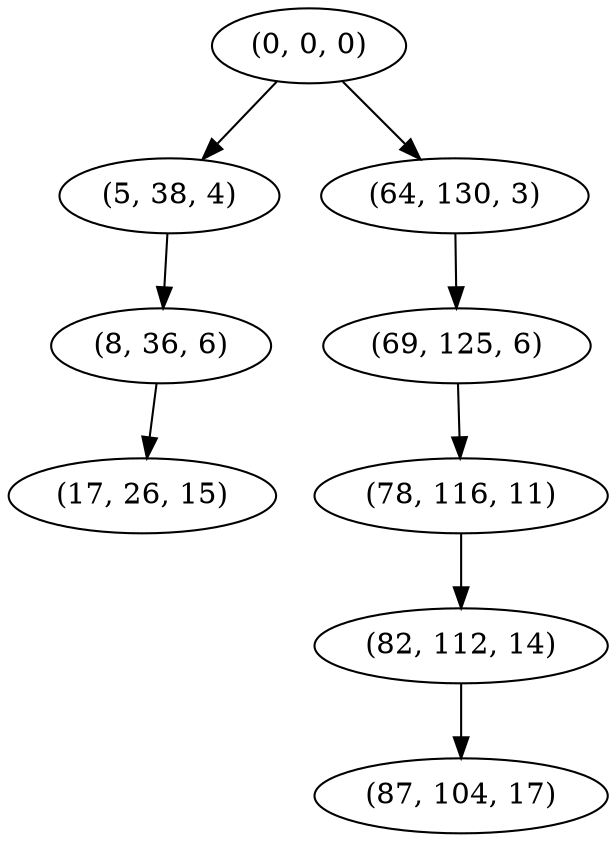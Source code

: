 digraph tree {
    "(0, 0, 0)";
    "(5, 38, 4)";
    "(8, 36, 6)";
    "(17, 26, 15)";
    "(64, 130, 3)";
    "(69, 125, 6)";
    "(78, 116, 11)";
    "(82, 112, 14)";
    "(87, 104, 17)";
    "(0, 0, 0)" -> "(5, 38, 4)";
    "(0, 0, 0)" -> "(64, 130, 3)";
    "(5, 38, 4)" -> "(8, 36, 6)";
    "(8, 36, 6)" -> "(17, 26, 15)";
    "(64, 130, 3)" -> "(69, 125, 6)";
    "(69, 125, 6)" -> "(78, 116, 11)";
    "(78, 116, 11)" -> "(82, 112, 14)";
    "(82, 112, 14)" -> "(87, 104, 17)";
}
